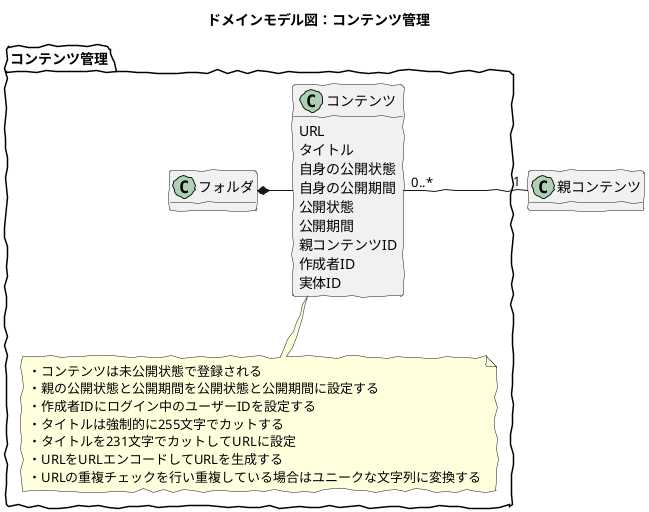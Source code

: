 @startuml
skinparam handwritten true
skinparam backgroundColor white
hide method

title ドメインモデル図：コンテンツ管理

package コンテンツ管理 {
	
	class フォルダ
	
	class コンテンツ {
		URL
		タイトル
		自身の公開状態
		自身の公開期間
		公開状態
		公開期間
		親コンテンツID
		作成者ID
		実体ID
	}
	note bottom
	・コンテンツは未公開状態で登録される
	・親の公開状態と公開期間を公開状態と公開期間に設定する
	・作成者IDにログイン中のユーザーIDを設定する
	・タイトルは強制的に255文字でカットする
	・タイトルを231文字でカットしてURLに設定
	・URLをURLエンコードしてURLを生成する
	・URLの重複チェックを行い重複している場合はユニークな文字列に変換する
	endnote

}

class 親コンテンツ

フォルダ *- コンテンツ 
コンテンツ "0..*" - "1" 親コンテンツ

@enduml
